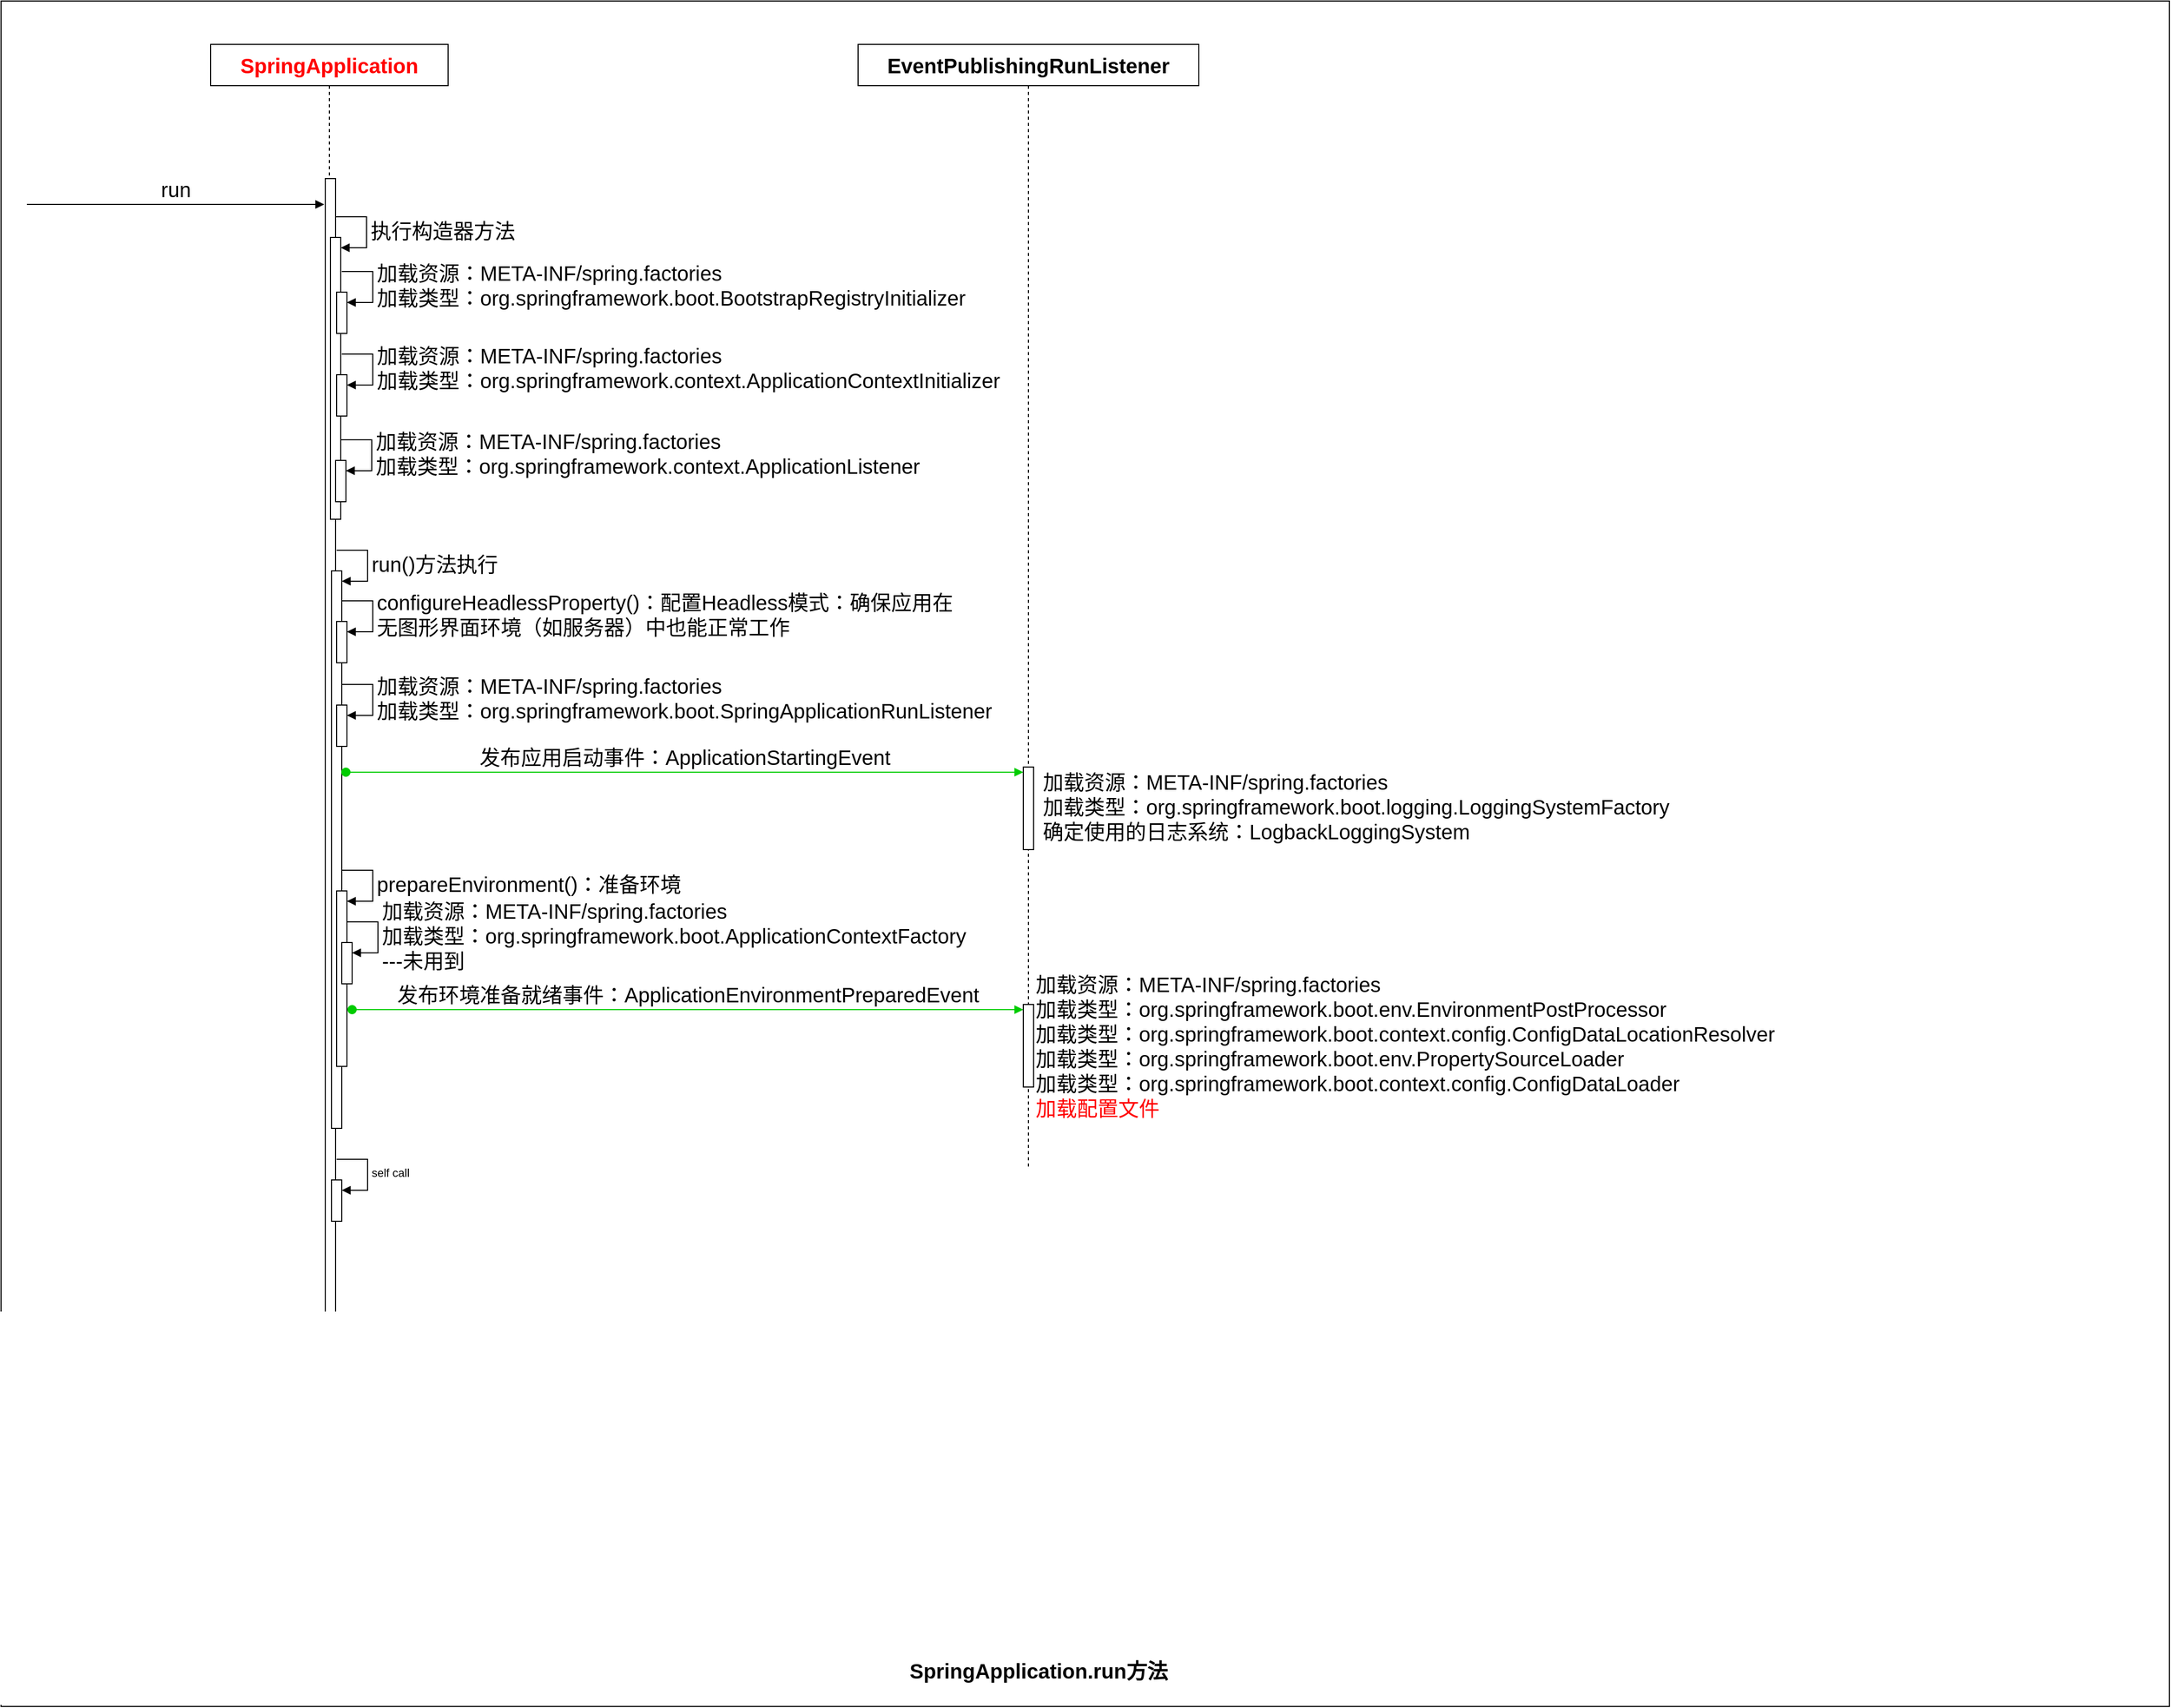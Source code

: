 <mxfile version="26.0.4">
  <diagram name="第 1 页" id="A2wYnKDMZFF023bxGnZ8">
    <mxGraphModel dx="2049" dy="1206" grid="1" gridSize="10" guides="1" tooltips="1" connect="1" arrows="1" fold="1" page="1" pageScale="1" pageWidth="827" pageHeight="1169" background="none" math="0" shadow="0">
      <root>
        <mxCell id="0" />
        <mxCell id="1" parent="0" />
        <mxCell id="-QrxRBGIXTvyxB3OS5xk-55" value="" style="rounded=0;whiteSpace=wrap;html=1;" parent="1" vertex="1">
          <mxGeometry x="10" y="168" width="2100" height="1652" as="geometry" />
        </mxCell>
        <mxCell id="-QrxRBGIXTvyxB3OS5xk-1" value="SpringApplication" style="shape=umlLifeline;whiteSpace=wrap;html=1;container=1;dropTarget=0;collapsible=0;recursiveResize=0;outlineConnect=0;portConstraint=eastwest;newEdgeStyle={&quot;curved&quot;:0,&quot;rounded&quot;:0};fontSize=20;fontStyle=1;points=[[0,0,0,0,5],[0,1,0,0,-5],[1,0,0,0,5],[1,1,0,0,-5]];perimeter=rectanglePerimeter;targetShapes=umlLifeline;participant=label;fontColor=#FF0000;" parent="1" vertex="1">
          <mxGeometry x="213" y="210" width="230" height="1570" as="geometry" />
        </mxCell>
        <mxCell id="-QrxRBGIXTvyxB3OS5xk-2" value="" style="html=1;points=[[0,0,0,0,5],[0,1,0,0,-5],[1,0,0,0,5],[1,1,0,0,-5]];perimeter=orthogonalPerimeter;outlineConnect=0;targetShapes=umlLifeline;portConstraint=eastwest;newEdgeStyle={&quot;curved&quot;:0,&quot;rounded&quot;:0};" parent="-QrxRBGIXTvyxB3OS5xk-1" vertex="1">
          <mxGeometry x="111" y="130" width="10" height="1370" as="geometry" />
        </mxCell>
        <mxCell id="-QrxRBGIXTvyxB3OS5xk-16" value="" style="html=1;points=[[0,0,0,0,5],[0,1,0,0,-5],[1,0,0,0,5],[1,1,0,0,-5]];perimeter=orthogonalPerimeter;outlineConnect=0;targetShapes=umlLifeline;portConstraint=eastwest;newEdgeStyle={&quot;curved&quot;:0,&quot;rounded&quot;:0};" parent="-QrxRBGIXTvyxB3OS5xk-1" vertex="1">
          <mxGeometry x="116" y="187" width="10" height="273" as="geometry" />
        </mxCell>
        <mxCell id="-QrxRBGIXTvyxB3OS5xk-17" value="执行构造器方法" style="html=1;align=left;spacingLeft=2;endArrow=block;rounded=0;edgeStyle=orthogonalEdgeStyle;curved=0;rounded=0;fontSize=20;" parent="-QrxRBGIXTvyxB3OS5xk-1" target="-QrxRBGIXTvyxB3OS5xk-16" edge="1">
          <mxGeometry relative="1" as="geometry">
            <mxPoint x="121" y="167" as="sourcePoint" />
            <Array as="points">
              <mxPoint x="151" y="197" />
            </Array>
          </mxGeometry>
        </mxCell>
        <mxCell id="A_lMgig04zZX347-qLPO-1" value="" style="html=1;points=[[0,0,0,0,5],[0,1,0,0,-5],[1,0,0,0,5],[1,1,0,0,-5]];perimeter=orthogonalPerimeter;outlineConnect=0;targetShapes=umlLifeline;portConstraint=eastwest;newEdgeStyle={&quot;curved&quot;:0,&quot;rounded&quot;:0};" parent="-QrxRBGIXTvyxB3OS5xk-1" vertex="1">
          <mxGeometry x="122" y="240" width="10" height="40" as="geometry" />
        </mxCell>
        <mxCell id="A_lMgig04zZX347-qLPO-2" value="加载资源：META-INF/spring.factories&lt;div&gt;加载类型：org.springframework.boot.BootstrapRegistryInitializer&lt;/div&gt;" style="html=1;align=left;spacingLeft=2;endArrow=block;rounded=0;edgeStyle=orthogonalEdgeStyle;curved=0;rounded=0;fontSize=20;" parent="-QrxRBGIXTvyxB3OS5xk-1" target="A_lMgig04zZX347-qLPO-1" edge="1">
          <mxGeometry relative="1" as="geometry">
            <mxPoint x="127" y="220" as="sourcePoint" />
            <Array as="points">
              <mxPoint x="157" y="250" />
            </Array>
          </mxGeometry>
        </mxCell>
        <mxCell id="A_lMgig04zZX347-qLPO-3" value="" style="html=1;points=[[0,0,0,0,5],[0,1,0,0,-5],[1,0,0,0,5],[1,1,0,0,-5]];perimeter=orthogonalPerimeter;outlineConnect=0;targetShapes=umlLifeline;portConstraint=eastwest;newEdgeStyle={&quot;curved&quot;:0,&quot;rounded&quot;:0};" parent="-QrxRBGIXTvyxB3OS5xk-1" vertex="1">
          <mxGeometry x="122" y="320" width="10" height="40" as="geometry" />
        </mxCell>
        <mxCell id="A_lMgig04zZX347-qLPO-4" value="&lt;div&gt;加载资源：META-INF/spring.factories&lt;/div&gt;&lt;div&gt;加载类型：org.springframework.context.ApplicationContextInitializer&lt;/div&gt;" style="html=1;align=left;spacingLeft=2;endArrow=block;rounded=0;edgeStyle=orthogonalEdgeStyle;curved=0;rounded=0;fontSize=20;" parent="-QrxRBGIXTvyxB3OS5xk-1" target="A_lMgig04zZX347-qLPO-3" edge="1">
          <mxGeometry relative="1" as="geometry">
            <mxPoint x="127" y="300" as="sourcePoint" />
            <Array as="points">
              <mxPoint x="157" y="330" />
            </Array>
          </mxGeometry>
        </mxCell>
        <mxCell id="m-SrFzIWjWcpo6os5ry7-2" value="" style="html=1;points=[[0,0,0,0,5],[0,1,0,0,-5],[1,0,0,0,5],[1,1,0,0,-5]];perimeter=orthogonalPerimeter;outlineConnect=0;targetShapes=umlLifeline;portConstraint=eastwest;newEdgeStyle={&quot;curved&quot;:0,&quot;rounded&quot;:0};" parent="-QrxRBGIXTvyxB3OS5xk-1" vertex="1">
          <mxGeometry x="121" y="403" width="10" height="40" as="geometry" />
        </mxCell>
        <mxCell id="m-SrFzIWjWcpo6os5ry7-3" value="加载资源：META-INF/spring.factories&lt;div&gt;加载类型：org.springframework.context.ApplicationListener&lt;/div&gt;" style="html=1;align=left;spacingLeft=2;endArrow=block;rounded=0;edgeStyle=orthogonalEdgeStyle;curved=0;rounded=0;fontSize=20;" parent="-QrxRBGIXTvyxB3OS5xk-1" target="m-SrFzIWjWcpo6os5ry7-2" edge="1">
          <mxGeometry relative="1" as="geometry">
            <mxPoint x="126" y="383" as="sourcePoint" />
            <Array as="points">
              <mxPoint x="156" y="413" />
            </Array>
          </mxGeometry>
        </mxCell>
        <mxCell id="m-SrFzIWjWcpo6os5ry7-4" value="" style="html=1;points=[[0,0,0,0,5],[0,1,0,0,-5],[1,0,0,0,5],[1,1,0,0,-5]];perimeter=orthogonalPerimeter;outlineConnect=0;targetShapes=umlLifeline;portConstraint=eastwest;newEdgeStyle={&quot;curved&quot;:0,&quot;rounded&quot;:0};" parent="-QrxRBGIXTvyxB3OS5xk-1" vertex="1">
          <mxGeometry x="117" y="510" width="10" height="540" as="geometry" />
        </mxCell>
        <mxCell id="m-SrFzIWjWcpo6os5ry7-5" value="run()方法执行" style="html=1;align=left;spacingLeft=2;endArrow=block;rounded=0;edgeStyle=orthogonalEdgeStyle;curved=0;rounded=0;fontSize=20;" parent="-QrxRBGIXTvyxB3OS5xk-1" target="m-SrFzIWjWcpo6os5ry7-4" edge="1">
          <mxGeometry relative="1" as="geometry">
            <mxPoint x="122" y="490" as="sourcePoint" />
            <Array as="points">
              <mxPoint x="152" y="520" />
            </Array>
          </mxGeometry>
        </mxCell>
        <mxCell id="m-SrFzIWjWcpo6os5ry7-8" value="" style="html=1;points=[[0,0,0,0,5],[0,1,0,0,-5],[1,0,0,0,5],[1,1,0,0,-5]];perimeter=orthogonalPerimeter;outlineConnect=0;targetShapes=umlLifeline;portConstraint=eastwest;newEdgeStyle={&quot;curved&quot;:0,&quot;rounded&quot;:0};" parent="-QrxRBGIXTvyxB3OS5xk-1" vertex="1">
          <mxGeometry x="122" y="559" width="10" height="40" as="geometry" />
        </mxCell>
        <mxCell id="m-SrFzIWjWcpo6os5ry7-9" value="configureHeadlessProperty()：配置Headless模式：确保应用在&lt;div&gt;无图形界面环境（如服务器）中也能正常工作&lt;/div&gt;" style="html=1;align=left;spacingLeft=2;endArrow=block;rounded=0;edgeStyle=orthogonalEdgeStyle;curved=0;rounded=0;fontSize=20;" parent="-QrxRBGIXTvyxB3OS5xk-1" target="m-SrFzIWjWcpo6os5ry7-8" edge="1">
          <mxGeometry relative="1" as="geometry">
            <mxPoint x="127" y="539" as="sourcePoint" />
            <Array as="points">
              <mxPoint x="157" y="569" />
            </Array>
          </mxGeometry>
        </mxCell>
        <mxCell id="MXJS1vc6aWy4tjezfeGe-1" value="" style="html=1;points=[[0,0,0,0,5],[0,1,0,0,-5],[1,0,0,0,5],[1,1,0,0,-5]];perimeter=orthogonalPerimeter;outlineConnect=0;targetShapes=umlLifeline;portConstraint=eastwest;newEdgeStyle={&quot;curved&quot;:0,&quot;rounded&quot;:0};" parent="-QrxRBGIXTvyxB3OS5xk-1" vertex="1">
          <mxGeometry x="122" y="640" width="10" height="40" as="geometry" />
        </mxCell>
        <mxCell id="MXJS1vc6aWy4tjezfeGe-2" value="加载资源：META-INF/spring.factories&lt;div&gt;加载类型：org.springframework.boot.SpringApplicationRunListener&lt;/div&gt;" style="html=1;align=left;spacingLeft=2;endArrow=block;rounded=0;edgeStyle=orthogonalEdgeStyle;curved=0;rounded=0;fontSize=20;" parent="-QrxRBGIXTvyxB3OS5xk-1" target="MXJS1vc6aWy4tjezfeGe-1" edge="1">
          <mxGeometry relative="1" as="geometry">
            <mxPoint x="127" y="620" as="sourcePoint" />
            <Array as="points">
              <mxPoint x="157" y="650" />
            </Array>
          </mxGeometry>
        </mxCell>
        <mxCell id="MXJS1vc6aWy4tjezfeGe-4" value="发布应用启动事件：ApplicationStartingEvent" style="html=1;verticalAlign=bottom;startArrow=oval;endArrow=block;startSize=8;curved=0;rounded=0;entryX=0;entryY=0;entryDx=0;entryDy=5;fontSize=20;strokeColor=#00CC00;" parent="-QrxRBGIXTvyxB3OS5xk-1" target="MXJS1vc6aWy4tjezfeGe-3" edge="1">
          <mxGeometry relative="1" as="geometry">
            <mxPoint x="131" y="705" as="sourcePoint" />
          </mxGeometry>
        </mxCell>
        <mxCell id="sT0C0HFc28g8CPJ5HvF9-3" value="" style="html=1;points=[[0,0,0,0,5],[0,1,0,0,-5],[1,0,0,0,5],[1,1,0,0,-5]];perimeter=orthogonalPerimeter;outlineConnect=0;targetShapes=umlLifeline;portConstraint=eastwest;newEdgeStyle={&quot;curved&quot;:0,&quot;rounded&quot;:0};" parent="-QrxRBGIXTvyxB3OS5xk-1" vertex="1">
          <mxGeometry x="122" y="820" width="10" height="170" as="geometry" />
        </mxCell>
        <mxCell id="sT0C0HFc28g8CPJ5HvF9-4" value="prepareEnvironment()：准备环境" style="html=1;align=left;spacingLeft=2;endArrow=block;rounded=0;edgeStyle=orthogonalEdgeStyle;curved=0;rounded=0;fontSize=20;" parent="-QrxRBGIXTvyxB3OS5xk-1" target="sT0C0HFc28g8CPJ5HvF9-3" edge="1">
          <mxGeometry relative="1" as="geometry">
            <mxPoint x="127" y="800" as="sourcePoint" />
            <Array as="points">
              <mxPoint x="157" y="830" />
            </Array>
          </mxGeometry>
        </mxCell>
        <mxCell id="sT0C0HFc28g8CPJ5HvF9-7" value="" style="html=1;points=[[0,0,0,0,5],[0,1,0,0,-5],[1,0,0,0,5],[1,1,0,0,-5]];perimeter=orthogonalPerimeter;outlineConnect=0;targetShapes=umlLifeline;portConstraint=eastwest;newEdgeStyle={&quot;curved&quot;:0,&quot;rounded&quot;:0};" parent="-QrxRBGIXTvyxB3OS5xk-1" vertex="1">
          <mxGeometry x="127" y="870" width="10" height="40" as="geometry" />
        </mxCell>
        <mxCell id="sT0C0HFc28g8CPJ5HvF9-8" value="加载资源：META-INF/spring.factories&lt;div&gt;加载类型：org.springframework.boot.ApplicationContextFactory&lt;/div&gt;&lt;div&gt;---未用到&lt;/div&gt;" style="html=1;align=left;spacingLeft=2;endArrow=block;rounded=0;edgeStyle=orthogonalEdgeStyle;curved=0;rounded=0;fontSize=20;" parent="-QrxRBGIXTvyxB3OS5xk-1" target="sT0C0HFc28g8CPJ5HvF9-7" edge="1">
          <mxGeometry relative="1" as="geometry">
            <mxPoint x="132" y="850" as="sourcePoint" />
            <Array as="points">
              <mxPoint x="162" y="880" />
            </Array>
          </mxGeometry>
        </mxCell>
        <mxCell id="4_eBpyDCCzqvXuNyVG6e-2" value="发布环境准备就绪事件：ApplicationEnvironmentPreparedEvent" style="html=1;verticalAlign=bottom;startArrow=oval;endArrow=block;startSize=8;curved=0;rounded=0;entryX=0;entryY=0;entryDx=0;entryDy=5;fontSize=20;fontColor=#000000;strokeColor=#00CC00;" parent="-QrxRBGIXTvyxB3OS5xk-1" target="4_eBpyDCCzqvXuNyVG6e-1" edge="1">
          <mxGeometry relative="1" as="geometry">
            <mxPoint x="137" y="935" as="sourcePoint" />
          </mxGeometry>
        </mxCell>
        <mxCell id="60hVxblD6QE0JyqVjlSO-1" value="" style="html=1;points=[[0,0,0,0,5],[0,1,0,0,-5],[1,0,0,0,5],[1,1,0,0,-5]];perimeter=orthogonalPerimeter;outlineConnect=0;targetShapes=umlLifeline;portConstraint=eastwest;newEdgeStyle={&quot;curved&quot;:0,&quot;rounded&quot;:0};" vertex="1" parent="-QrxRBGIXTvyxB3OS5xk-1">
          <mxGeometry x="117" y="1100" width="10" height="40" as="geometry" />
        </mxCell>
        <mxCell id="60hVxblD6QE0JyqVjlSO-2" value="self call" style="html=1;align=left;spacingLeft=2;endArrow=block;rounded=0;edgeStyle=orthogonalEdgeStyle;curved=0;rounded=0;" edge="1" target="60hVxblD6QE0JyqVjlSO-1" parent="-QrxRBGIXTvyxB3OS5xk-1">
          <mxGeometry relative="1" as="geometry">
            <mxPoint x="122" y="1080" as="sourcePoint" />
            <Array as="points">
              <mxPoint x="152" y="1110" />
            </Array>
          </mxGeometry>
        </mxCell>
        <mxCell id="-QrxRBGIXTvyxB3OS5xk-18" value="EventPublishingRunListener" style="shape=umlLifeline;perimeter=lifelinePerimeter;whiteSpace=wrap;html=1;container=1;dropTarget=0;collapsible=0;recursiveResize=0;outlineConnect=0;portConstraint=eastwest;newEdgeStyle={&quot;curved&quot;:0,&quot;rounded&quot;:0};fontSize=20;fontStyle=1" parent="1" vertex="1">
          <mxGeometry x="840" y="210" width="330" height="1090" as="geometry" />
        </mxCell>
        <mxCell id="MXJS1vc6aWy4tjezfeGe-3" value="" style="html=1;points=[[0,0,0,0,5],[0,1,0,0,-5],[1,0,0,0,5],[1,1,0,0,-5]];perimeter=orthogonalPerimeter;outlineConnect=0;targetShapes=umlLifeline;portConstraint=eastwest;newEdgeStyle={&quot;curved&quot;:0,&quot;rounded&quot;:0};" parent="-QrxRBGIXTvyxB3OS5xk-18" vertex="1">
          <mxGeometry x="160" y="700" width="10" height="80" as="geometry" />
        </mxCell>
        <mxCell id="4_eBpyDCCzqvXuNyVG6e-1" value="" style="html=1;points=[[0,0,0,0,5],[0,1,0,0,-5],[1,0,0,0,5],[1,1,0,0,-5]];perimeter=orthogonalPerimeter;outlineConnect=0;targetShapes=umlLifeline;portConstraint=eastwest;newEdgeStyle={&quot;curved&quot;:0,&quot;rounded&quot;:0};" parent="-QrxRBGIXTvyxB3OS5xk-18" vertex="1">
          <mxGeometry x="160" y="930" width="10" height="80" as="geometry" />
        </mxCell>
        <mxCell id="-QrxRBGIXTvyxB3OS5xk-56" value="run" style="html=1;verticalAlign=bottom;endArrow=block;curved=0;rounded=0;entryX=0;entryY=0;entryDx=0;entryDy=5;fontSize=20;" parent="1" edge="1">
          <mxGeometry relative="1" as="geometry">
            <mxPoint x="35" y="365" as="sourcePoint" />
            <mxPoint x="323" y="365" as="targetPoint" />
          </mxGeometry>
        </mxCell>
        <mxCell id="-QrxRBGIXTvyxB3OS5xk-58" value="SpringApplication.run方法" style="text;html=1;whiteSpace=wrap;strokeColor=none;fillColor=none;align=center;verticalAlign=middle;rounded=0;fontSize=20;fontStyle=1" parent="1" vertex="1">
          <mxGeometry x="810" y="1770" width="410" height="30" as="geometry" />
        </mxCell>
        <mxCell id="2jkTHWjFfz8fGy_T3Wvq-2" value="加载资源：META-INF/spring.factories&lt;div&gt;加载类型：org.springframework.boot.logging.LoggingSystemFactory&lt;/div&gt;&lt;div&gt;确定使用的日志系统：LogbackLoggingSystem&lt;/div&gt;" style="text;html=1;align=left;verticalAlign=middle;whiteSpace=wrap;rounded=0;fontSize=20;" parent="1" vertex="1">
          <mxGeometry x="1017" y="910" width="670" height="75" as="geometry" />
        </mxCell>
        <mxCell id="4_eBpyDCCzqvXuNyVG6e-5" value="加载资源：META-INF/spring.factories&lt;div&gt;加载类型：org.springframework.boot.env.EnvironmentPostProcessor&lt;/div&gt;&lt;div&gt;加载类型：org.springframework.boot.context.config.ConfigDataLocationResolver&lt;/div&gt;&lt;div&gt;加载类型：org.springframework.boot.env.PropertySourceLoader&lt;/div&gt;&lt;div&gt;加载类型：org.springframework.boot.context.config.ConfigDataLoader&lt;/div&gt;&lt;div&gt;&lt;font style=&quot;color: rgb(255, 0, 0);&quot;&gt;加载配置文件&lt;/font&gt;&lt;/div&gt;" style="text;html=1;align=left;verticalAlign=middle;whiteSpace=wrap;rounded=0;fontSize=20;" parent="1" vertex="1">
          <mxGeometry x="1010" y="1100" width="780" height="160" as="geometry" />
        </mxCell>
      </root>
    </mxGraphModel>
  </diagram>
</mxfile>

